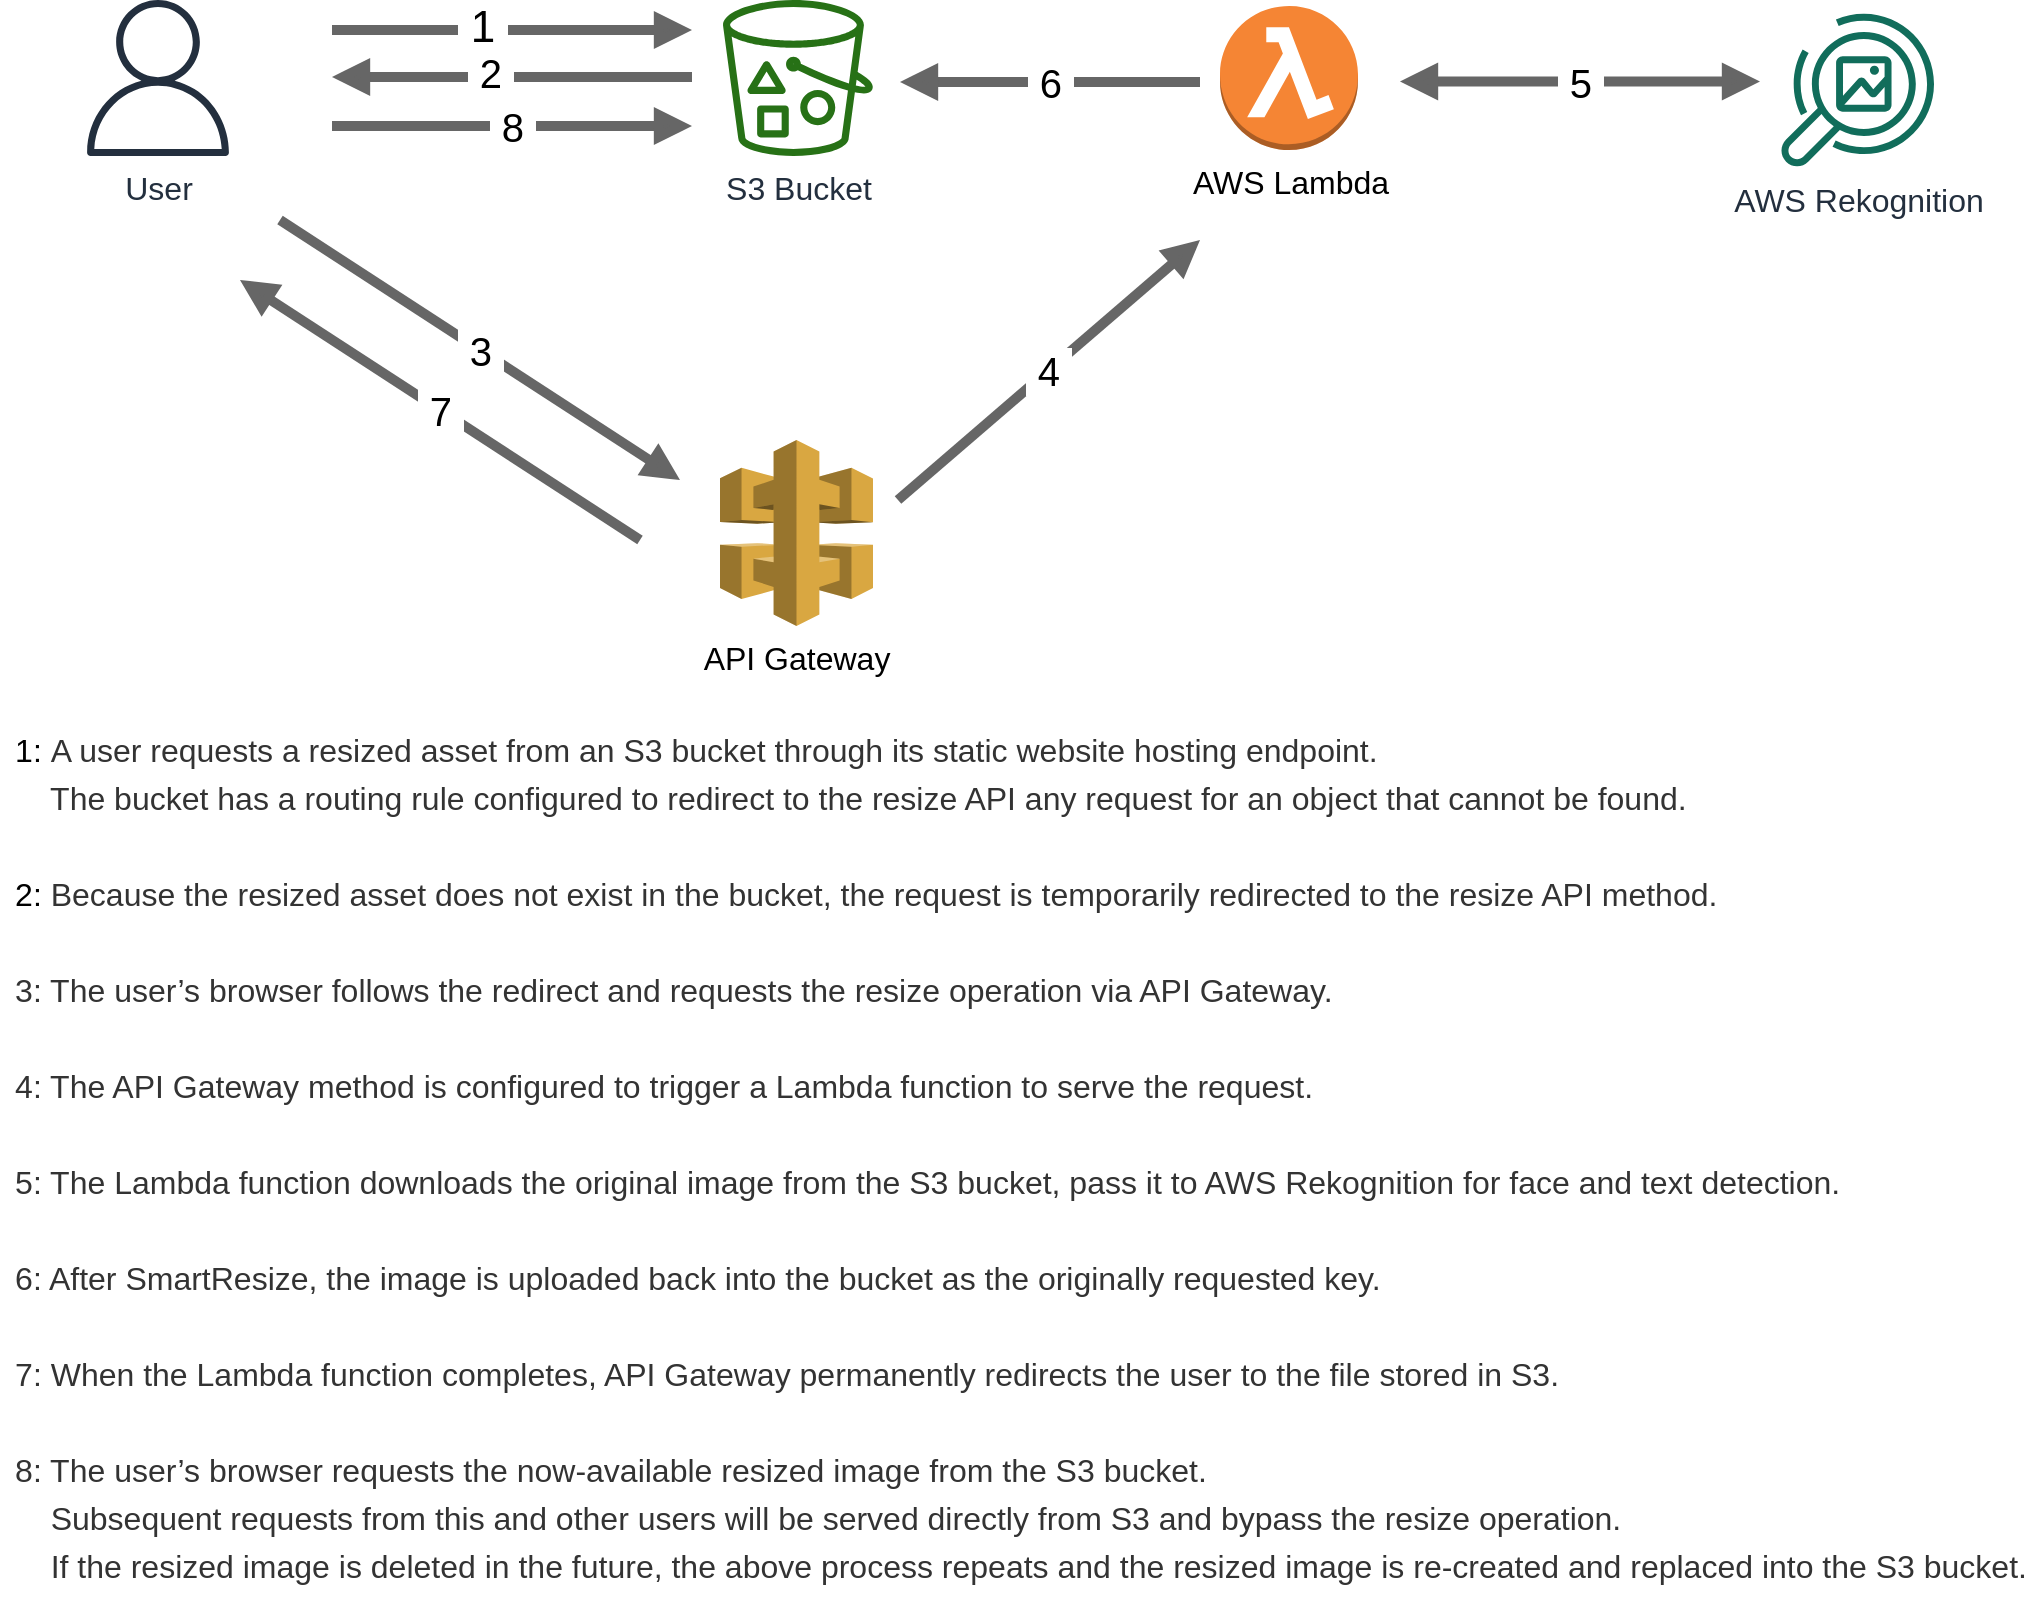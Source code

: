 <mxfile version="13.6.9" type="device"><diagram id="Ht1M8jgEwFfnCIfOTk4-" name="Page-1"><mxGraphModel dx="1298" dy="714" grid="1" gridSize="10" guides="1" tooltips="1" connect="1" arrows="1" fold="1" page="1" pageScale="1" pageWidth="1169" pageHeight="827" math="0" shadow="0"><root><mxCell id="0"/><mxCell id="1" parent="0"/><mxCell id="NM406KEpe3ehSeczWawm-1" value="User" style="outlineConnect=0;fontColor=#232F3E;gradientColor=none;fillColor=#232F3E;strokeColor=none;dashed=0;verticalLabelPosition=bottom;verticalAlign=top;align=center;html=1;fontSize=16;fontStyle=0;aspect=fixed;pointerEvents=1;shape=mxgraph.aws4.user;shadow=0;sketch=0;" vertex="1" parent="1"><mxGeometry x="90" y="20" width="78" height="78" as="geometry"/></mxCell><mxCell id="NM406KEpe3ehSeczWawm-4" value="API Gateway" style="outlineConnect=0;dashed=0;verticalLabelPosition=bottom;verticalAlign=top;align=center;html=1;shape=mxgraph.aws3.api_gateway;fillColor=#D9A741;gradientColor=none;fontSize=16;" vertex="1" parent="1"><mxGeometry x="410" y="240" width="76.5" height="93" as="geometry"/></mxCell><mxCell id="NM406KEpe3ehSeczWawm-5" value="AWS Lambda" style="outlineConnect=0;dashed=0;verticalLabelPosition=bottom;verticalAlign=top;align=center;html=1;shape=mxgraph.aws3.lambda_function;fillColor=#F58534;gradientColor=none;fontSize=16;" vertex="1" parent="1"><mxGeometry x="660" y="23" width="69" height="72" as="geometry"/></mxCell><mxCell id="NM406KEpe3ehSeczWawm-6" value="S3 Bucket" style="outlineConnect=0;fontColor=#232F3E;gradientColor=none;fillColor=#277116;strokeColor=none;dashed=0;verticalLabelPosition=bottom;verticalAlign=top;align=center;html=1;fontSize=16;fontStyle=0;aspect=fixed;pointerEvents=1;shape=mxgraph.aws4.bucket_with_objects;sketch=0;" vertex="1" parent="1"><mxGeometry x="411.5" y="20" width="75" height="78" as="geometry"/></mxCell><mxCell id="NM406KEpe3ehSeczWawm-8" value="AWS Rekognition" style="outlineConnect=0;fontColor=#232F3E;gradientColor=none;fillColor=#116D5B;strokeColor=none;dashed=0;verticalLabelPosition=bottom;verticalAlign=top;align=center;html=1;fontSize=16;fontStyle=0;aspect=fixed;pointerEvents=1;shape=mxgraph.aws4.rekognition_image;" vertex="1" parent="1"><mxGeometry x="940" y="26" width="77" height="78" as="geometry"/></mxCell><mxCell id="NM406KEpe3ehSeczWawm-9" value="" style="html=1;endArrow=block;elbow=vertical;startArrow=none;endFill=1;rounded=0;fontSize=20;strokeWidth=5;fillColor=#f5f5f5;strokeColor=#666666;verticalAlign=bottom;horizontal=1;labelPosition=left;verticalLabelPosition=top;align=right;" edge="1" parent="1"><mxGeometry width="100" relative="1" as="geometry"><mxPoint x="216" y="35" as="sourcePoint"/><mxPoint x="396" y="35" as="targetPoint"/></mxGeometry></mxCell><mxCell id="NM406KEpe3ehSeczWawm-23" value="&amp;nbsp;1&amp;nbsp;" style="edgeLabel;html=1;align=center;verticalAlign=middle;resizable=0;points=[];fontSize=22;" vertex="1" connectable="0" parent="NM406KEpe3ehSeczWawm-9"><mxGeometry x="-0.167" y="1" relative="1" as="geometry"><mxPoint as="offset"/></mxGeometry></mxCell><mxCell id="NM406KEpe3ehSeczWawm-12" value="" style="html=1;endArrow=none;elbow=vertical;startArrow=block;endFill=0;rounded=0;fontSize=20;strokeWidth=5;fillColor=#f5f5f5;strokeColor=#666666;startFill=1;" edge="1" parent="1"><mxGeometry width="100" relative="1" as="geometry"><mxPoint x="216" y="58.5" as="sourcePoint"/><mxPoint x="396" y="58.5" as="targetPoint"/></mxGeometry></mxCell><mxCell id="NM406KEpe3ehSeczWawm-21" value="&amp;nbsp;2&amp;nbsp;" style="edgeLabel;html=1;align=center;verticalAlign=middle;resizable=0;points=[];fontSize=20;" vertex="1" connectable="0" parent="NM406KEpe3ehSeczWawm-12"><mxGeometry x="-0.122" y="4" relative="1" as="geometry"><mxPoint y="1" as="offset"/></mxGeometry></mxCell><mxCell id="NM406KEpe3ehSeczWawm-13" value="&amp;nbsp;8&amp;nbsp;" style="html=1;endArrow=block;elbow=vertical;startArrow=none;endFill=1;rounded=0;fontSize=20;strokeWidth=5;fillColor=#f5f5f5;strokeColor=#666666;" edge="1" parent="1"><mxGeometry width="100" relative="1" as="geometry"><mxPoint x="216" y="83" as="sourcePoint"/><mxPoint x="396" y="83" as="targetPoint"/></mxGeometry></mxCell><mxCell id="NM406KEpe3ehSeczWawm-14" value="&amp;nbsp;3&amp;nbsp;" style="html=1;endArrow=block;elbow=vertical;startArrow=none;endFill=1;rounded=0;fontSize=20;strokeWidth=5;fillColor=#f5f5f5;strokeColor=#666666;" edge="1" parent="1"><mxGeometry width="100" relative="1" as="geometry"><mxPoint x="190" y="130" as="sourcePoint"/><mxPoint x="390" y="260" as="targetPoint"/></mxGeometry></mxCell><mxCell id="NM406KEpe3ehSeczWawm-15" value="&amp;nbsp;7&amp;nbsp;" style="html=1;endArrow=none;elbow=vertical;startArrow=block;endFill=0;rounded=0;fontSize=20;strokeWidth=5;fillColor=#f5f5f5;strokeColor=#666666;startFill=1;" edge="1" parent="1"><mxGeometry width="100" relative="1" as="geometry"><mxPoint x="170" y="160" as="sourcePoint"/><mxPoint x="370" y="290" as="targetPoint"/></mxGeometry></mxCell><mxCell id="NM406KEpe3ehSeczWawm-16" value="&amp;nbsp;4&lt;font style=&quot;font-size: 20px;&quot;&gt;&amp;nbsp;&lt;/font&gt;" style="html=1;endArrow=block;elbow=vertical;startArrow=none;endFill=1;rounded=0;fontSize=20;strokeWidth=5;fillColor=#f5f5f5;strokeColor=#666666;" edge="1" parent="1"><mxGeometry width="100" relative="1" as="geometry"><mxPoint x="499" y="270" as="sourcePoint"/><mxPoint x="650" y="140" as="targetPoint"/></mxGeometry></mxCell><mxCell id="NM406KEpe3ehSeczWawm-17" value="&amp;nbsp;5&amp;nbsp;" style="html=1;endArrow=block;elbow=vertical;startArrow=block;endFill=1;rounded=0;fontSize=20;strokeWidth=5;fillColor=#f5f5f5;strokeColor=#666666;startFill=1;" edge="1" parent="1"><mxGeometry width="100" relative="1" as="geometry"><mxPoint x="750" y="60.75" as="sourcePoint"/><mxPoint x="930" y="60.75" as="targetPoint"/></mxGeometry></mxCell><mxCell id="NM406KEpe3ehSeczWawm-19" value="&amp;nbsp;6&amp;nbsp;" style="html=1;endArrow=none;elbow=vertical;startArrow=block;endFill=0;rounded=0;fontSize=20;strokeWidth=5;fillColor=#f5f5f5;strokeColor=#666666;startFill=1;" edge="1" parent="1"><mxGeometry width="100" relative="1" as="geometry"><mxPoint x="500" y="61" as="sourcePoint"/><mxPoint x="650" y="61" as="targetPoint"/></mxGeometry></mxCell><mxCell id="NM406KEpe3ehSeczWawm-26" value="&lt;div style=&quot;text-align: left&quot;&gt;&lt;font style=&quot;font-size: 16px&quot;&gt;1:&amp;nbsp;&lt;/font&gt;&lt;font color=&quot;#333333&quot; size=&quot;3&quot;&gt;A user requests a resized asset from an S3 bucket through its static website hosting endpoint.&lt;/font&gt;&lt;/div&gt;&lt;div style=&quot;text-align: left&quot;&gt;&lt;font color=&quot;#333333&quot; size=&quot;3&quot;&gt;&amp;nbsp; &amp;nbsp; The bucket has a routing rule configured to redirect to the resize API any request for an object that cannot be found.&lt;/font&gt;&lt;/div&gt;&lt;div style=&quot;text-align: left&quot;&gt;&lt;font color=&quot;#333333&quot; size=&quot;3&quot;&gt;&lt;br&gt;&lt;/font&gt;&lt;/div&gt;&lt;font&gt;&lt;div style=&quot;text-align: left&quot;&gt;&lt;span style=&quot;font-size: 16px&quot;&gt;2:&amp;nbsp;&lt;/span&gt;&lt;span style=&quot;font-size: 16px ; color: rgb(51 , 51 , 51)&quot;&gt;Because the resized asset does not exist in the bucket, the request is temporarily redirected to the resize API method.&lt;/span&gt;&lt;/div&gt;&lt;div style=&quot;text-align: left&quot;&gt;&lt;span style=&quot;color: rgb(51 , 51 , 51) ; font-size: 16px&quot;&gt;&lt;br&gt;&lt;/span&gt;&lt;/div&gt;&lt;div style=&quot;text-align: left&quot;&gt;&lt;span style=&quot;color: rgb(51 , 51 , 51) ; font-size: 16px&quot;&gt;3: The user’s browser follows the redirect and requests the resize operation via API Gateway.&lt;/span&gt;&lt;/div&gt;&lt;div style=&quot;text-align: left&quot;&gt;&lt;span style=&quot;color: rgb(51 , 51 , 51) ; font-size: 16px&quot;&gt;&lt;br&gt;&lt;/span&gt;&lt;/div&gt;&lt;div style=&quot;text-align: left&quot;&gt;&lt;span style=&quot;color: rgb(51 , 51 , 51) ; font-size: 16px&quot;&gt;4: The API Gateway method is configured to trigger a Lambda function to serve the request.&lt;/span&gt;&lt;/div&gt;&lt;div style=&quot;text-align: left&quot;&gt;&lt;span style=&quot;color: rgb(51 , 51 , 51) ; font-size: 16px&quot;&gt;&lt;br&gt;&lt;/span&gt;&lt;/div&gt;&lt;div style=&quot;text-align: left&quot;&gt;&lt;span style=&quot;color: rgb(51 , 51 , 51) ; font-size: 16px&quot;&gt;5: The Lambda function downloads the original image from the S3 bucket, pass it to AWS Rekognition for face and text detection.&lt;/span&gt;&lt;/div&gt;&lt;div style=&quot;text-align: left&quot;&gt;&lt;span style=&quot;color: rgb(51 , 51 , 51) ; font-size: 16px&quot;&gt;&lt;br&gt;&lt;/span&gt;&lt;/div&gt;&lt;div style=&quot;text-align: left&quot;&gt;&lt;span style=&quot;color: rgb(51 , 51 , 51) ; font-size: 16px&quot;&gt;6: After SmartResize, the image is uploaded back into the bucket as the originally requested key.&lt;/span&gt;&lt;/div&gt;&lt;div style=&quot;text-align: left&quot;&gt;&lt;span style=&quot;color: rgb(51 , 51 , 51) ; font-size: 16px&quot;&gt;&lt;br&gt;&lt;/span&gt;&lt;/div&gt;&lt;div style=&quot;text-align: left&quot;&gt;&lt;span style=&quot;color: rgb(51 , 51 , 51) ; font-size: 16px&quot;&gt;7: When the Lambda function completes, API Gateway permanently redirects the user to the file stored in S3.&lt;/span&gt;&lt;/div&gt;&lt;div style=&quot;text-align: left&quot;&gt;&lt;span style=&quot;color: rgb(51 , 51 , 51) ; font-size: 16px&quot;&gt;&lt;br&gt;&lt;/span&gt;&lt;/div&gt;&lt;div style=&quot;text-align: left&quot;&gt;&lt;span style=&quot;color: rgb(51 , 51 , 51) ; font-size: 16px&quot;&gt;8: The user’s browser requests the now-available resized image from the S3 bucket.&lt;/span&gt;&lt;/div&gt;&lt;div style=&quot;text-align: left&quot;&gt;&lt;span style=&quot;color: rgb(51 , 51 , 51) ; font-size: 16px&quot;&gt;&amp;nbsp; &amp;nbsp; Subsequent requests from this and other users will be served directly from S3 and bypass the resize operation.&lt;/span&gt;&lt;/div&gt;&lt;div style=&quot;text-align: left&quot;&gt;&lt;span style=&quot;color: rgb(51 , 51 , 51) ; font-size: 16px&quot;&gt;&amp;nbsp; &amp;nbsp; If the resized image is deleted in the future, the above process repeats and the resized image is re-created and replaced into the S3 bucket.&lt;/span&gt;&lt;/div&gt;&lt;/font&gt;" style="text;html=1;align=center;verticalAlign=middle;resizable=0;points=[];autosize=1;fontSize=20;" vertex="1" parent="1"><mxGeometry x="50" y="367" width="1020" height="460" as="geometry"/></mxCell></root></mxGraphModel></diagram></mxfile>